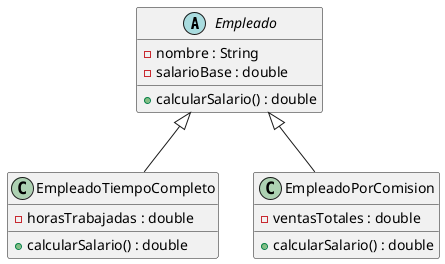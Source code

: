@startuml

abstract class Empleado {
  -nombre : String
  -salarioBase : double
  +calcularSalario() : double
}

Empleado <|-- EmpleadoTiempoCompleto
Empleado <|-- EmpleadoPorComision

class EmpleadoTiempoCompleto {
  -horasTrabajadas : double
  +calcularSalario() : double
}

class EmpleadoPorComision {
  -ventasTotales : double
  +calcularSalario() : double
}

@enduml
